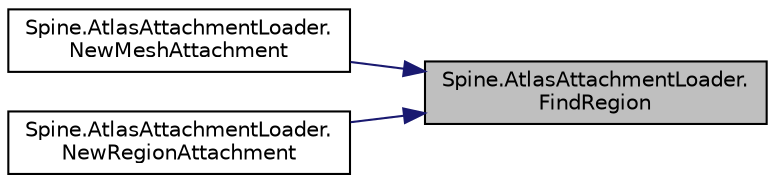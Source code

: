 digraph "Spine.AtlasAttachmentLoader.FindRegion"
{
 // LATEX_PDF_SIZE
  edge [fontname="Helvetica",fontsize="10",labelfontname="Helvetica",labelfontsize="10"];
  node [fontname="Helvetica",fontsize="10",shape=record];
  rankdir="RL";
  Node1 [label="Spine.AtlasAttachmentLoader.\lFindRegion",height=0.2,width=0.4,color="black", fillcolor="grey75", style="filled", fontcolor="black",tooltip=" "];
  Node1 -> Node2 [dir="back",color="midnightblue",fontsize="10",style="solid",fontname="Helvetica"];
  Node2 [label="Spine.AtlasAttachmentLoader.\lNewMeshAttachment",height=0.2,width=0.4,color="black", fillcolor="white", style="filled",URL="$class_spine_1_1_atlas_attachment_loader.html#a4ed43e8f40497ea896466b0d9f565894",tooltip="<return>May be null to not load any attachment.</return>"];
  Node1 -> Node3 [dir="back",color="midnightblue",fontsize="10",style="solid",fontname="Helvetica"];
  Node3 [label="Spine.AtlasAttachmentLoader.\lNewRegionAttachment",height=0.2,width=0.4,color="black", fillcolor="white", style="filled",URL="$class_spine_1_1_atlas_attachment_loader.html#a82d9f2833ec43a445c76ad765d8c1031",tooltip="<return>May be null to not load any attachment.</return>"];
}
